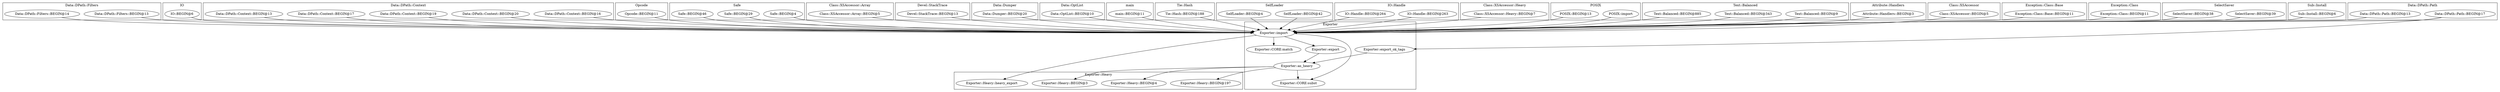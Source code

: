 digraph {
graph [overlap=false]
subgraph cluster_Data_DPath_Filters {
	label="Data::DPath::Filters";
	"Data::DPath::Filters::BEGIN@14";
	"Data::DPath::Filters::BEGIN@13";
}
subgraph cluster_IO {
	label="IO";
	"IO::BEGIN@6";
}
subgraph cluster_Data_DPath_Context {
	label="Data::DPath::Context";
	"Data::DPath::Context::BEGIN@19";
	"Data::DPath::Context::BEGIN@17";
	"Data::DPath::Context::BEGIN@13";
	"Data::DPath::Context::BEGIN@16";
	"Data::DPath::Context::BEGIN@20";
}
subgraph cluster_Opcode {
	label="Opcode";
	"Opcode::BEGIN@11";
}
subgraph cluster_Safe {
	label="Safe";
	"Safe::BEGIN@29";
	"Safe::BEGIN@46";
	"Safe::BEGIN@4";
}
subgraph cluster_Class_XSAccessor_Array {
	label="Class::XSAccessor::Array";
	"Class::XSAccessor::Array::BEGIN@5";
}
subgraph cluster_Devel_StackTrace {
	label="Devel::StackTrace";
	"Devel::StackTrace::BEGIN@13";
}
subgraph cluster_Data_Dumper {
	label="Data::Dumper";
	"Data::Dumper::BEGIN@20";
}
subgraph cluster_Data_OptList {
	label="Data::OptList";
	"Data::OptList::BEGIN@10";
}
subgraph cluster_main {
	label="main";
	"main::BEGIN@11";
}
subgraph cluster_Tie_Hash {
	label="Tie::Hash";
	"Tie::Hash::BEGIN@188";
}
subgraph cluster_Data_DPath_Path {
	label="Data::DPath::Path";
	"Data::DPath::Path::BEGIN@13";
	"Data::DPath::Path::BEGIN@17";
}
subgraph cluster_SelfLoader {
	label="SelfLoader";
	"SelfLoader::BEGIN@4";
	"SelfLoader::BEGIN@42";
}
subgraph cluster_IO_Handle {
	label="IO::Handle";
	"IO::Handle::BEGIN@264";
	"IO::Handle::BEGIN@263";
}
subgraph cluster_Class_XSAccessor_Heavy {
	label="Class::XSAccessor::Heavy";
	"Class::XSAccessor::Heavy::BEGIN@7";
}
subgraph cluster_POSIX {
	label="POSIX";
	"POSIX::BEGIN@13";
	"POSIX::import";
}
subgraph cluster_Text_Balanced {
	label="Text::Balanced";
	"Text::Balanced::BEGIN@343";
	"Text::Balanced::BEGIN@885";
	"Text::Balanced::BEGIN@9";
}
subgraph cluster_Exporter_Heavy {
	label="Exporter::Heavy";
	"Exporter::Heavy::BEGIN@197";
	"Exporter::Heavy::BEGIN@4";
	"Exporter::Heavy::heavy_export";
	"Exporter::Heavy::BEGIN@3";
}
subgraph cluster_Attribute_Handlers {
	label="Attribute::Handlers";
	"Attribute::Handlers::BEGIN@3";
}
subgraph cluster_Exporter {
	label="Exporter";
	"Exporter::import";
	"Exporter::as_heavy";
	"Exporter::CORE:subst";
	"Exporter::export";
	"Exporter::export_ok_tags";
	"Exporter::CORE:match";
}
subgraph cluster_Class_XSAccessor {
	label="Class::XSAccessor";
	"Class::XSAccessor::BEGIN@5";
}
subgraph cluster_Exception_Class_Base {
	label="Exception::Class::Base";
	"Exception::Class::Base::BEGIN@11";
}
subgraph cluster_Exception_Class {
	label="Exception::Class";
	"Exception::Class::BEGIN@11";
}
subgraph cluster_SelectSaver {
	label="SelectSaver";
	"SelectSaver::BEGIN@38";
	"SelectSaver::BEGIN@39";
}
subgraph cluster_Sub_Install {
	label="Sub::Install";
	"Sub::Install::BEGIN@6";
}
"Exporter::export" -> "Exporter::as_heavy";
"Exporter::export_ok_tags" -> "Exporter::as_heavy";
"Exporter::import" -> "Exporter::CORE:match";
"Data::OptList::BEGIN@10" -> "Exporter::import";
"Opcode::BEGIN@11" -> "Exporter::import";
"Data::Dumper::BEGIN@20" -> "Exporter::import";
"Safe::BEGIN@46" -> "Exporter::import";
"Attribute::Handlers::BEGIN@3" -> "Exporter::import";
"Data::DPath::Filters::BEGIN@13" -> "Exporter::import";
"POSIX::import" -> "Exporter::import";
"Data::DPath::Context::BEGIN@20" -> "Exporter::import";
"IO::Handle::BEGIN@264" -> "Exporter::import";
"POSIX::BEGIN@13" -> "Exporter::import";
"Data::DPath::Context::BEGIN@13" -> "Exporter::import";
"SelfLoader::BEGIN@42" -> "Exporter::import";
"SelectSaver::BEGIN@38" -> "Exporter::import";
"Data::DPath::Path::BEGIN@17" -> "Exporter::import";
"Tie::Hash::BEGIN@188" -> "Exporter::import";
"Data::DPath::Context::BEGIN@16" -> "Exporter::import";
"Sub::Install::BEGIN@6" -> "Exporter::import";
"Safe::BEGIN@29" -> "Exporter::import";
"Data::DPath::Path::BEGIN@13" -> "Exporter::import";
"Devel::StackTrace::BEGIN@13" -> "Exporter::import";
"Data::DPath::Context::BEGIN@17" -> "Exporter::import";
"Exception::Class::BEGIN@11" -> "Exporter::import";
"Data::DPath::Filters::BEGIN@14" -> "Exporter::import";
"IO::BEGIN@6" -> "Exporter::import";
"SelfLoader::BEGIN@4" -> "Exporter::import";
"Exception::Class::Base::BEGIN@11" -> "Exporter::import";
"Data::DPath::Context::BEGIN@19" -> "Exporter::import";
"Text::Balanced::BEGIN@343" -> "Exporter::import";
"IO::Handle::BEGIN@263" -> "Exporter::import";
"Safe::BEGIN@4" -> "Exporter::import";
"Text::Balanced::BEGIN@9" -> "Exporter::import";
"Class::XSAccessor::Heavy::BEGIN@7" -> "Exporter::import";
"Class::XSAccessor::Array::BEGIN@5" -> "Exporter::import";
"Class::XSAccessor::BEGIN@5" -> "Exporter::import";
"Text::Balanced::BEGIN@885" -> "Exporter::import";
"main::BEGIN@11" -> "Exporter::import";
"SelectSaver::BEGIN@39" -> "Exporter::import";
"Exporter::import" -> "Exporter::export";
"Exporter::import" -> "Exporter::CORE:subst";
"Exporter::as_heavy" -> "Exporter::CORE:subst";
"Exporter::as_heavy" -> "Exporter::Heavy::BEGIN@4";
"Data::DPath::Path::BEGIN@17" -> "Exporter::export_ok_tags";
"Exporter::as_heavy" -> "Exporter::Heavy::BEGIN@197";
"Exporter::import" -> "Exporter::Heavy::heavy_export";
"Exporter::as_heavy" -> "Exporter::Heavy::BEGIN@3";
}
